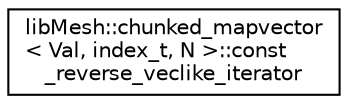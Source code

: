 digraph "类继承关系图"
{
 // INTERACTIVE_SVG=YES
  edge [fontname="Helvetica",fontsize="10",labelfontname="Helvetica",labelfontsize="10"];
  node [fontname="Helvetica",fontsize="10",shape=record];
  rankdir="LR";
  Node1 [label="libMesh::chunked_mapvector\l\< Val, index_t, N \>::const\l_reverse_veclike_iterator",height=0.2,width=0.4,color="black", fillcolor="white", style="filled",URL="$classlibMesh_1_1chunked__mapvector_1_1const__reverse__veclike__iterator.html"];
}
